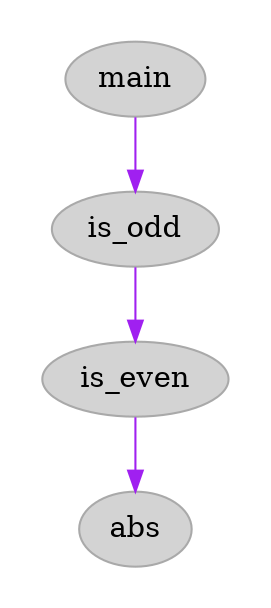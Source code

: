 strict digraph G {
  compound=true
  subgraph cluster_ {
    peripheries=0
    cluster_0[label="main",shape=oval,color=darkgray,style=filled,fillcolor=lightgray]
    cluster_1[label="abs",shape=oval,color=darkgray,style=filled,fillcolor=lightgray]
    cluster_2[label="is_even",shape=oval,color=darkgray,style=filled,fillcolor=lightgray]
    cluster_3[label="is_odd",shape=oval,color=darkgray,style=filled,fillcolor=lightgray]
    cluster_0 -> cluster_3 [color=purple]
    cluster_2 -> cluster_1 [color=purple]
    cluster_3 -> cluster_2 [color=purple]
  }
}

